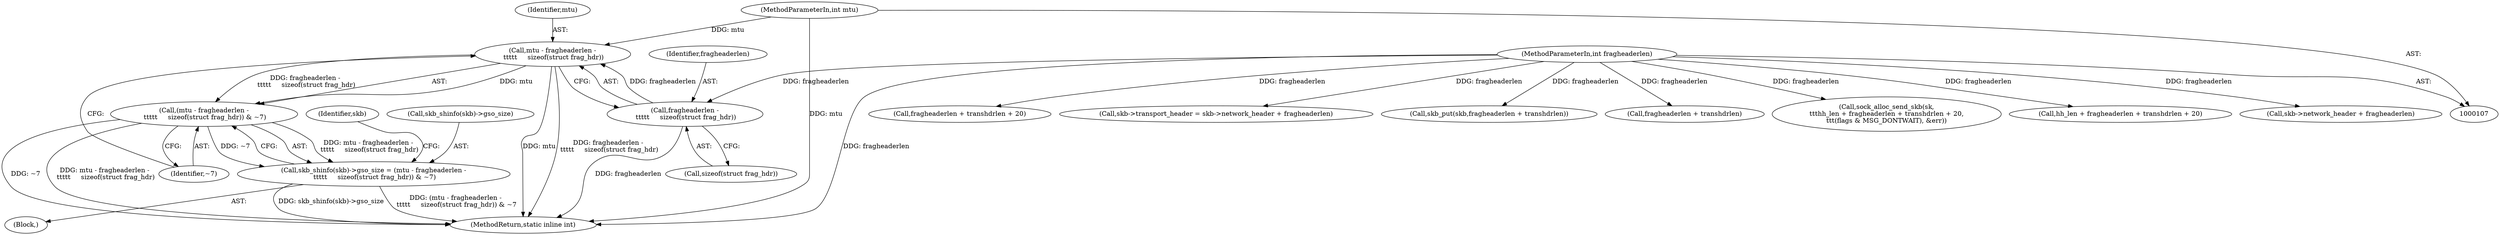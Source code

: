 digraph "1_linux_87c48fa3b4630905f98268dde838ee43626a060c_2@API" {
"1000204" [label="(Call,mtu - fragheaderlen -\n \t\t\t\t\t     sizeof(struct frag_hdr))"];
"1000115" [label="(MethodParameterIn,int mtu)"];
"1000206" [label="(Call,fragheaderlen -\n \t\t\t\t\t     sizeof(struct frag_hdr))"];
"1000113" [label="(MethodParameterIn,int fragheaderlen)"];
"1000203" [label="(Call,(mtu - fragheaderlen -\n \t\t\t\t\t     sizeof(struct frag_hdr)) & ~7)"];
"1000198" [label="(Call,skb_shinfo(skb)->gso_size = (mtu - fragheaderlen -\n \t\t\t\t\t     sizeof(struct frag_hdr)) & ~7)"];
"1000204" [label="(Call,mtu - fragheaderlen -\n \t\t\t\t\t     sizeof(struct frag_hdr))"];
"1000137" [label="(Call,fragheaderlen + transhdrlen + 20)"];
"1000214" [label="(Identifier,skb)"];
"1000198" [label="(Call,skb_shinfo(skb)->gso_size = (mtu - fragheaderlen -\n \t\t\t\t\t     sizeof(struct frag_hdr)) & ~7)"];
"1000208" [label="(Call,sizeof(struct frag_hdr))"];
"1000164" [label="(Call,skb->transport_header = skb->network_header + fragheaderlen)"];
"1000210" [label="(Identifier,~7)"];
"1000157" [label="(Call,skb_put(skb,fragheaderlen + transhdrlen))"];
"1000159" [label="(Call,fragheaderlen + transhdrlen)"];
"1000115" [label="(MethodParameterIn,int mtu)"];
"1000133" [label="(Call,sock_alloc_send_skb(sk,\n\t\t\thh_len + fragheaderlen + transhdrlen + 20,\n\t\t\t(flags & MSG_DONTWAIT), &err))"];
"1000199" [label="(Call,skb_shinfo(skb)->gso_size)"];
"1000113" [label="(MethodParameterIn,int fragheaderlen)"];
"1000206" [label="(Call,fragheaderlen -\n \t\t\t\t\t     sizeof(struct frag_hdr))"];
"1000240" [label="(MethodReturn,static inline int)"];
"1000205" [label="(Identifier,mtu)"];
"1000203" [label="(Call,(mtu - fragheaderlen -\n \t\t\t\t\t     sizeof(struct frag_hdr)) & ~7)"];
"1000135" [label="(Call,hh_len + fragheaderlen + transhdrlen + 20)"];
"1000196" [label="(Block,)"];
"1000168" [label="(Call,skb->network_header + fragheaderlen)"];
"1000207" [label="(Identifier,fragheaderlen)"];
"1000204" -> "1000203"  [label="AST: "];
"1000204" -> "1000206"  [label="CFG: "];
"1000205" -> "1000204"  [label="AST: "];
"1000206" -> "1000204"  [label="AST: "];
"1000210" -> "1000204"  [label="CFG: "];
"1000204" -> "1000240"  [label="DDG: mtu"];
"1000204" -> "1000240"  [label="DDG: fragheaderlen -\n \t\t\t\t\t     sizeof(struct frag_hdr)"];
"1000204" -> "1000203"  [label="DDG: mtu"];
"1000204" -> "1000203"  [label="DDG: fragheaderlen -\n \t\t\t\t\t     sizeof(struct frag_hdr)"];
"1000115" -> "1000204"  [label="DDG: mtu"];
"1000206" -> "1000204"  [label="DDG: fragheaderlen"];
"1000115" -> "1000107"  [label="AST: "];
"1000115" -> "1000240"  [label="DDG: mtu"];
"1000206" -> "1000208"  [label="CFG: "];
"1000207" -> "1000206"  [label="AST: "];
"1000208" -> "1000206"  [label="AST: "];
"1000206" -> "1000240"  [label="DDG: fragheaderlen"];
"1000113" -> "1000206"  [label="DDG: fragheaderlen"];
"1000113" -> "1000107"  [label="AST: "];
"1000113" -> "1000240"  [label="DDG: fragheaderlen"];
"1000113" -> "1000133"  [label="DDG: fragheaderlen"];
"1000113" -> "1000135"  [label="DDG: fragheaderlen"];
"1000113" -> "1000137"  [label="DDG: fragheaderlen"];
"1000113" -> "1000157"  [label="DDG: fragheaderlen"];
"1000113" -> "1000159"  [label="DDG: fragheaderlen"];
"1000113" -> "1000164"  [label="DDG: fragheaderlen"];
"1000113" -> "1000168"  [label="DDG: fragheaderlen"];
"1000203" -> "1000198"  [label="AST: "];
"1000203" -> "1000210"  [label="CFG: "];
"1000210" -> "1000203"  [label="AST: "];
"1000198" -> "1000203"  [label="CFG: "];
"1000203" -> "1000240"  [label="DDG: ~7"];
"1000203" -> "1000240"  [label="DDG: mtu - fragheaderlen -\n \t\t\t\t\t     sizeof(struct frag_hdr)"];
"1000203" -> "1000198"  [label="DDG: mtu - fragheaderlen -\n \t\t\t\t\t     sizeof(struct frag_hdr)"];
"1000203" -> "1000198"  [label="DDG: ~7"];
"1000198" -> "1000196"  [label="AST: "];
"1000199" -> "1000198"  [label="AST: "];
"1000214" -> "1000198"  [label="CFG: "];
"1000198" -> "1000240"  [label="DDG: skb_shinfo(skb)->gso_size"];
"1000198" -> "1000240"  [label="DDG: (mtu - fragheaderlen -\n \t\t\t\t\t     sizeof(struct frag_hdr)) & ~7"];
}
